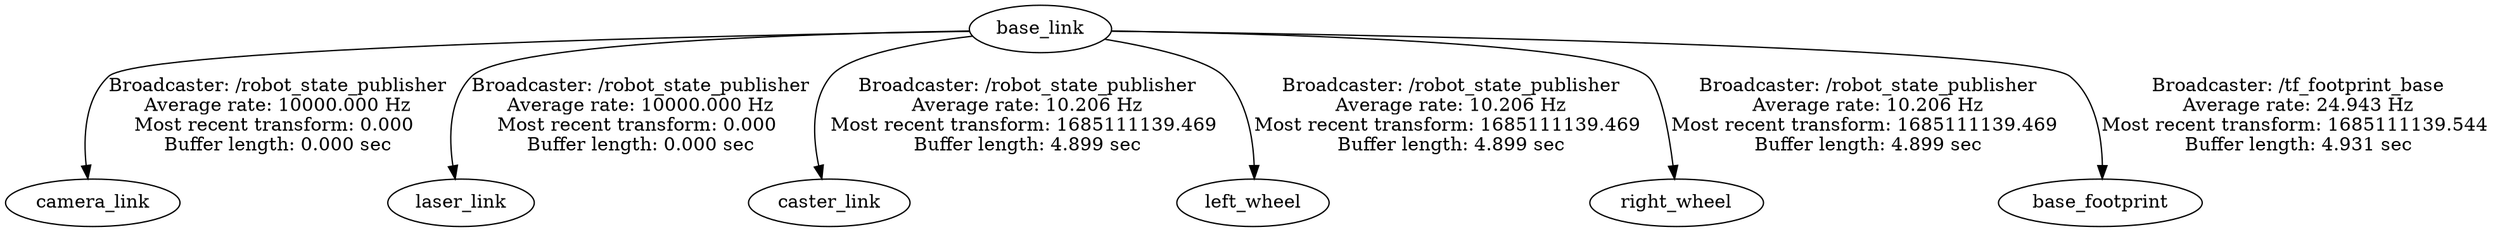 digraph G {
"base_link" -> "camera_link"[label="Broadcaster: /robot_state_publisher\nAverage rate: 10000.000 Hz\nMost recent transform: 0.000 \nBuffer length: 0.000 sec\n"];
"base_link" -> "laser_link"[label="Broadcaster: /robot_state_publisher\nAverage rate: 10000.000 Hz\nMost recent transform: 0.000 \nBuffer length: 0.000 sec\n"];
"base_link" -> "caster_link"[label="Broadcaster: /robot_state_publisher\nAverage rate: 10.206 Hz\nMost recent transform: 1685111139.469 \nBuffer length: 4.899 sec\n"];
"base_link" -> "left_wheel"[label="Broadcaster: /robot_state_publisher\nAverage rate: 10.206 Hz\nMost recent transform: 1685111139.469 \nBuffer length: 4.899 sec\n"];
"base_link" -> "right_wheel"[label="Broadcaster: /robot_state_publisher\nAverage rate: 10.206 Hz\nMost recent transform: 1685111139.469 \nBuffer length: 4.899 sec\n"];
"base_link" -> "base_footprint"[label="Broadcaster: /tf_footprint_base\nAverage rate: 24.943 Hz\nMost recent transform: 1685111139.544 \nBuffer length: 4.931 sec\n"];
}